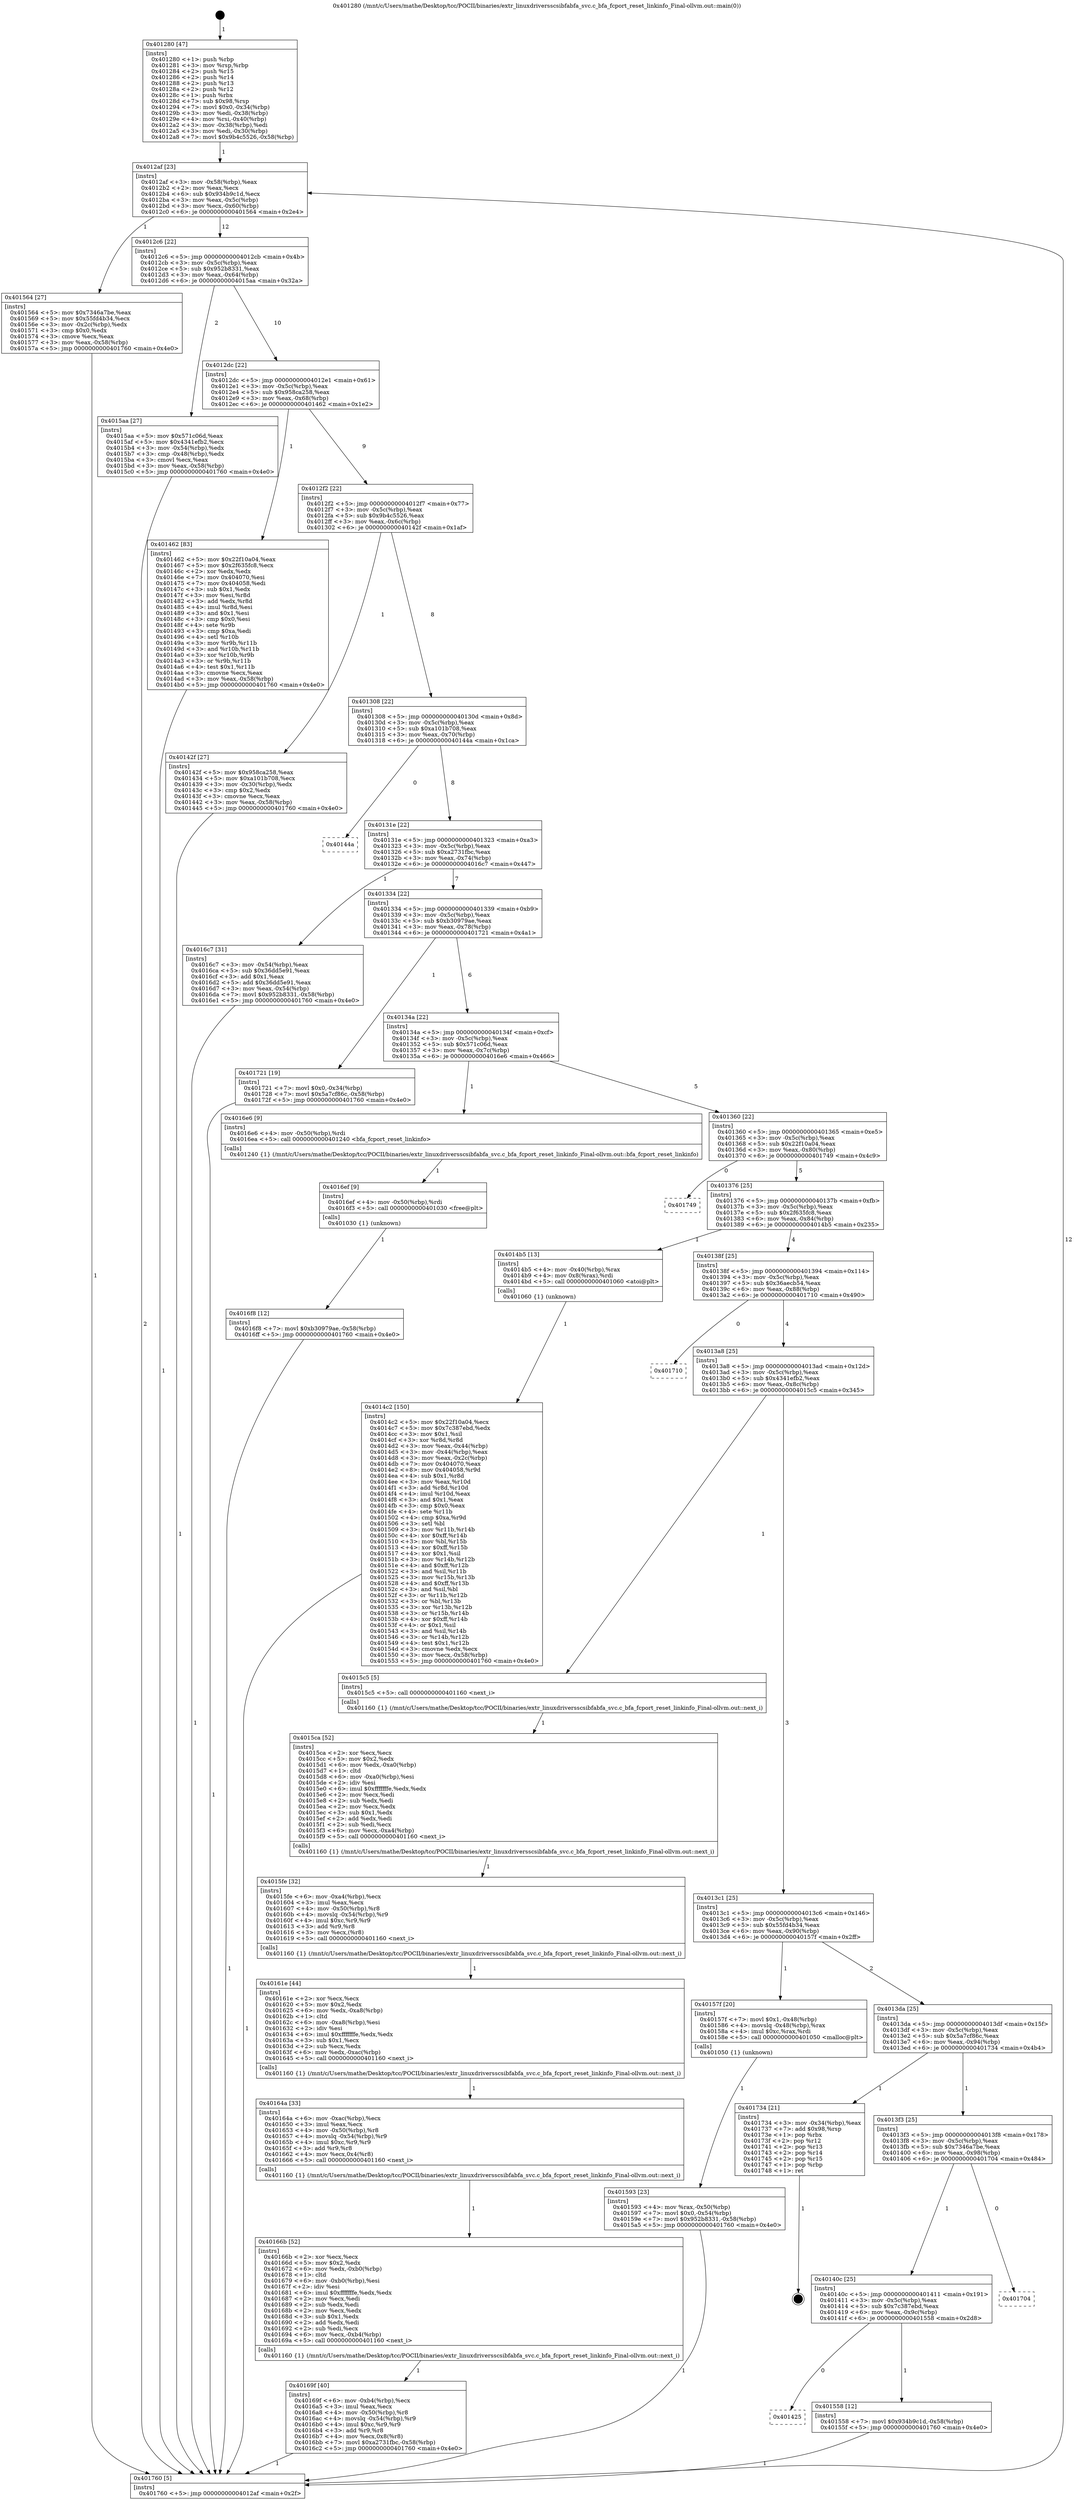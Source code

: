 digraph "0x401280" {
  label = "0x401280 (/mnt/c/Users/mathe/Desktop/tcc/POCII/binaries/extr_linuxdriversscsibfabfa_svc.c_bfa_fcport_reset_linkinfo_Final-ollvm.out::main(0))"
  labelloc = "t"
  node[shape=record]

  Entry [label="",width=0.3,height=0.3,shape=circle,fillcolor=black,style=filled]
  "0x4012af" [label="{
     0x4012af [23]\l
     | [instrs]\l
     &nbsp;&nbsp;0x4012af \<+3\>: mov -0x58(%rbp),%eax\l
     &nbsp;&nbsp;0x4012b2 \<+2\>: mov %eax,%ecx\l
     &nbsp;&nbsp;0x4012b4 \<+6\>: sub $0x934b9c1d,%ecx\l
     &nbsp;&nbsp;0x4012ba \<+3\>: mov %eax,-0x5c(%rbp)\l
     &nbsp;&nbsp;0x4012bd \<+3\>: mov %ecx,-0x60(%rbp)\l
     &nbsp;&nbsp;0x4012c0 \<+6\>: je 0000000000401564 \<main+0x2e4\>\l
  }"]
  "0x401564" [label="{
     0x401564 [27]\l
     | [instrs]\l
     &nbsp;&nbsp;0x401564 \<+5\>: mov $0x7346a7be,%eax\l
     &nbsp;&nbsp;0x401569 \<+5\>: mov $0x55fd4b34,%ecx\l
     &nbsp;&nbsp;0x40156e \<+3\>: mov -0x2c(%rbp),%edx\l
     &nbsp;&nbsp;0x401571 \<+3\>: cmp $0x0,%edx\l
     &nbsp;&nbsp;0x401574 \<+3\>: cmove %ecx,%eax\l
     &nbsp;&nbsp;0x401577 \<+3\>: mov %eax,-0x58(%rbp)\l
     &nbsp;&nbsp;0x40157a \<+5\>: jmp 0000000000401760 \<main+0x4e0\>\l
  }"]
  "0x4012c6" [label="{
     0x4012c6 [22]\l
     | [instrs]\l
     &nbsp;&nbsp;0x4012c6 \<+5\>: jmp 00000000004012cb \<main+0x4b\>\l
     &nbsp;&nbsp;0x4012cb \<+3\>: mov -0x5c(%rbp),%eax\l
     &nbsp;&nbsp;0x4012ce \<+5\>: sub $0x952b8331,%eax\l
     &nbsp;&nbsp;0x4012d3 \<+3\>: mov %eax,-0x64(%rbp)\l
     &nbsp;&nbsp;0x4012d6 \<+6\>: je 00000000004015aa \<main+0x32a\>\l
  }"]
  Exit [label="",width=0.3,height=0.3,shape=circle,fillcolor=black,style=filled,peripheries=2]
  "0x4015aa" [label="{
     0x4015aa [27]\l
     | [instrs]\l
     &nbsp;&nbsp;0x4015aa \<+5\>: mov $0x571c06d,%eax\l
     &nbsp;&nbsp;0x4015af \<+5\>: mov $0x4341efb2,%ecx\l
     &nbsp;&nbsp;0x4015b4 \<+3\>: mov -0x54(%rbp),%edx\l
     &nbsp;&nbsp;0x4015b7 \<+3\>: cmp -0x48(%rbp),%edx\l
     &nbsp;&nbsp;0x4015ba \<+3\>: cmovl %ecx,%eax\l
     &nbsp;&nbsp;0x4015bd \<+3\>: mov %eax,-0x58(%rbp)\l
     &nbsp;&nbsp;0x4015c0 \<+5\>: jmp 0000000000401760 \<main+0x4e0\>\l
  }"]
  "0x4012dc" [label="{
     0x4012dc [22]\l
     | [instrs]\l
     &nbsp;&nbsp;0x4012dc \<+5\>: jmp 00000000004012e1 \<main+0x61\>\l
     &nbsp;&nbsp;0x4012e1 \<+3\>: mov -0x5c(%rbp),%eax\l
     &nbsp;&nbsp;0x4012e4 \<+5\>: sub $0x958ca258,%eax\l
     &nbsp;&nbsp;0x4012e9 \<+3\>: mov %eax,-0x68(%rbp)\l
     &nbsp;&nbsp;0x4012ec \<+6\>: je 0000000000401462 \<main+0x1e2\>\l
  }"]
  "0x4016f8" [label="{
     0x4016f8 [12]\l
     | [instrs]\l
     &nbsp;&nbsp;0x4016f8 \<+7\>: movl $0xb30979ae,-0x58(%rbp)\l
     &nbsp;&nbsp;0x4016ff \<+5\>: jmp 0000000000401760 \<main+0x4e0\>\l
  }"]
  "0x401462" [label="{
     0x401462 [83]\l
     | [instrs]\l
     &nbsp;&nbsp;0x401462 \<+5\>: mov $0x22f10a04,%eax\l
     &nbsp;&nbsp;0x401467 \<+5\>: mov $0x2f635fc8,%ecx\l
     &nbsp;&nbsp;0x40146c \<+2\>: xor %edx,%edx\l
     &nbsp;&nbsp;0x40146e \<+7\>: mov 0x404070,%esi\l
     &nbsp;&nbsp;0x401475 \<+7\>: mov 0x404058,%edi\l
     &nbsp;&nbsp;0x40147c \<+3\>: sub $0x1,%edx\l
     &nbsp;&nbsp;0x40147f \<+3\>: mov %esi,%r8d\l
     &nbsp;&nbsp;0x401482 \<+3\>: add %edx,%r8d\l
     &nbsp;&nbsp;0x401485 \<+4\>: imul %r8d,%esi\l
     &nbsp;&nbsp;0x401489 \<+3\>: and $0x1,%esi\l
     &nbsp;&nbsp;0x40148c \<+3\>: cmp $0x0,%esi\l
     &nbsp;&nbsp;0x40148f \<+4\>: sete %r9b\l
     &nbsp;&nbsp;0x401493 \<+3\>: cmp $0xa,%edi\l
     &nbsp;&nbsp;0x401496 \<+4\>: setl %r10b\l
     &nbsp;&nbsp;0x40149a \<+3\>: mov %r9b,%r11b\l
     &nbsp;&nbsp;0x40149d \<+3\>: and %r10b,%r11b\l
     &nbsp;&nbsp;0x4014a0 \<+3\>: xor %r10b,%r9b\l
     &nbsp;&nbsp;0x4014a3 \<+3\>: or %r9b,%r11b\l
     &nbsp;&nbsp;0x4014a6 \<+4\>: test $0x1,%r11b\l
     &nbsp;&nbsp;0x4014aa \<+3\>: cmovne %ecx,%eax\l
     &nbsp;&nbsp;0x4014ad \<+3\>: mov %eax,-0x58(%rbp)\l
     &nbsp;&nbsp;0x4014b0 \<+5\>: jmp 0000000000401760 \<main+0x4e0\>\l
  }"]
  "0x4012f2" [label="{
     0x4012f2 [22]\l
     | [instrs]\l
     &nbsp;&nbsp;0x4012f2 \<+5\>: jmp 00000000004012f7 \<main+0x77\>\l
     &nbsp;&nbsp;0x4012f7 \<+3\>: mov -0x5c(%rbp),%eax\l
     &nbsp;&nbsp;0x4012fa \<+5\>: sub $0x9b4c5526,%eax\l
     &nbsp;&nbsp;0x4012ff \<+3\>: mov %eax,-0x6c(%rbp)\l
     &nbsp;&nbsp;0x401302 \<+6\>: je 000000000040142f \<main+0x1af\>\l
  }"]
  "0x4016ef" [label="{
     0x4016ef [9]\l
     | [instrs]\l
     &nbsp;&nbsp;0x4016ef \<+4\>: mov -0x50(%rbp),%rdi\l
     &nbsp;&nbsp;0x4016f3 \<+5\>: call 0000000000401030 \<free@plt\>\l
     | [calls]\l
     &nbsp;&nbsp;0x401030 \{1\} (unknown)\l
  }"]
  "0x40142f" [label="{
     0x40142f [27]\l
     | [instrs]\l
     &nbsp;&nbsp;0x40142f \<+5\>: mov $0x958ca258,%eax\l
     &nbsp;&nbsp;0x401434 \<+5\>: mov $0xa101b708,%ecx\l
     &nbsp;&nbsp;0x401439 \<+3\>: mov -0x30(%rbp),%edx\l
     &nbsp;&nbsp;0x40143c \<+3\>: cmp $0x2,%edx\l
     &nbsp;&nbsp;0x40143f \<+3\>: cmovne %ecx,%eax\l
     &nbsp;&nbsp;0x401442 \<+3\>: mov %eax,-0x58(%rbp)\l
     &nbsp;&nbsp;0x401445 \<+5\>: jmp 0000000000401760 \<main+0x4e0\>\l
  }"]
  "0x401308" [label="{
     0x401308 [22]\l
     | [instrs]\l
     &nbsp;&nbsp;0x401308 \<+5\>: jmp 000000000040130d \<main+0x8d\>\l
     &nbsp;&nbsp;0x40130d \<+3\>: mov -0x5c(%rbp),%eax\l
     &nbsp;&nbsp;0x401310 \<+5\>: sub $0xa101b708,%eax\l
     &nbsp;&nbsp;0x401315 \<+3\>: mov %eax,-0x70(%rbp)\l
     &nbsp;&nbsp;0x401318 \<+6\>: je 000000000040144a \<main+0x1ca\>\l
  }"]
  "0x401760" [label="{
     0x401760 [5]\l
     | [instrs]\l
     &nbsp;&nbsp;0x401760 \<+5\>: jmp 00000000004012af \<main+0x2f\>\l
  }"]
  "0x401280" [label="{
     0x401280 [47]\l
     | [instrs]\l
     &nbsp;&nbsp;0x401280 \<+1\>: push %rbp\l
     &nbsp;&nbsp;0x401281 \<+3\>: mov %rsp,%rbp\l
     &nbsp;&nbsp;0x401284 \<+2\>: push %r15\l
     &nbsp;&nbsp;0x401286 \<+2\>: push %r14\l
     &nbsp;&nbsp;0x401288 \<+2\>: push %r13\l
     &nbsp;&nbsp;0x40128a \<+2\>: push %r12\l
     &nbsp;&nbsp;0x40128c \<+1\>: push %rbx\l
     &nbsp;&nbsp;0x40128d \<+7\>: sub $0x98,%rsp\l
     &nbsp;&nbsp;0x401294 \<+7\>: movl $0x0,-0x34(%rbp)\l
     &nbsp;&nbsp;0x40129b \<+3\>: mov %edi,-0x38(%rbp)\l
     &nbsp;&nbsp;0x40129e \<+4\>: mov %rsi,-0x40(%rbp)\l
     &nbsp;&nbsp;0x4012a2 \<+3\>: mov -0x38(%rbp),%edi\l
     &nbsp;&nbsp;0x4012a5 \<+3\>: mov %edi,-0x30(%rbp)\l
     &nbsp;&nbsp;0x4012a8 \<+7\>: movl $0x9b4c5526,-0x58(%rbp)\l
  }"]
  "0x40169f" [label="{
     0x40169f [40]\l
     | [instrs]\l
     &nbsp;&nbsp;0x40169f \<+6\>: mov -0xb4(%rbp),%ecx\l
     &nbsp;&nbsp;0x4016a5 \<+3\>: imul %eax,%ecx\l
     &nbsp;&nbsp;0x4016a8 \<+4\>: mov -0x50(%rbp),%r8\l
     &nbsp;&nbsp;0x4016ac \<+4\>: movslq -0x54(%rbp),%r9\l
     &nbsp;&nbsp;0x4016b0 \<+4\>: imul $0xc,%r9,%r9\l
     &nbsp;&nbsp;0x4016b4 \<+3\>: add %r9,%r8\l
     &nbsp;&nbsp;0x4016b7 \<+4\>: mov %ecx,0x8(%r8)\l
     &nbsp;&nbsp;0x4016bb \<+7\>: movl $0xa2731fbc,-0x58(%rbp)\l
     &nbsp;&nbsp;0x4016c2 \<+5\>: jmp 0000000000401760 \<main+0x4e0\>\l
  }"]
  "0x40144a" [label="{
     0x40144a\l
  }", style=dashed]
  "0x40131e" [label="{
     0x40131e [22]\l
     | [instrs]\l
     &nbsp;&nbsp;0x40131e \<+5\>: jmp 0000000000401323 \<main+0xa3\>\l
     &nbsp;&nbsp;0x401323 \<+3\>: mov -0x5c(%rbp),%eax\l
     &nbsp;&nbsp;0x401326 \<+5\>: sub $0xa2731fbc,%eax\l
     &nbsp;&nbsp;0x40132b \<+3\>: mov %eax,-0x74(%rbp)\l
     &nbsp;&nbsp;0x40132e \<+6\>: je 00000000004016c7 \<main+0x447\>\l
  }"]
  "0x40166b" [label="{
     0x40166b [52]\l
     | [instrs]\l
     &nbsp;&nbsp;0x40166b \<+2\>: xor %ecx,%ecx\l
     &nbsp;&nbsp;0x40166d \<+5\>: mov $0x2,%edx\l
     &nbsp;&nbsp;0x401672 \<+6\>: mov %edx,-0xb0(%rbp)\l
     &nbsp;&nbsp;0x401678 \<+1\>: cltd\l
     &nbsp;&nbsp;0x401679 \<+6\>: mov -0xb0(%rbp),%esi\l
     &nbsp;&nbsp;0x40167f \<+2\>: idiv %esi\l
     &nbsp;&nbsp;0x401681 \<+6\>: imul $0xfffffffe,%edx,%edx\l
     &nbsp;&nbsp;0x401687 \<+2\>: mov %ecx,%edi\l
     &nbsp;&nbsp;0x401689 \<+2\>: sub %edx,%edi\l
     &nbsp;&nbsp;0x40168b \<+2\>: mov %ecx,%edx\l
     &nbsp;&nbsp;0x40168d \<+3\>: sub $0x1,%edx\l
     &nbsp;&nbsp;0x401690 \<+2\>: add %edx,%edi\l
     &nbsp;&nbsp;0x401692 \<+2\>: sub %edi,%ecx\l
     &nbsp;&nbsp;0x401694 \<+6\>: mov %ecx,-0xb4(%rbp)\l
     &nbsp;&nbsp;0x40169a \<+5\>: call 0000000000401160 \<next_i\>\l
     | [calls]\l
     &nbsp;&nbsp;0x401160 \{1\} (/mnt/c/Users/mathe/Desktop/tcc/POCII/binaries/extr_linuxdriversscsibfabfa_svc.c_bfa_fcport_reset_linkinfo_Final-ollvm.out::next_i)\l
  }"]
  "0x4016c7" [label="{
     0x4016c7 [31]\l
     | [instrs]\l
     &nbsp;&nbsp;0x4016c7 \<+3\>: mov -0x54(%rbp),%eax\l
     &nbsp;&nbsp;0x4016ca \<+5\>: sub $0x36dd5e91,%eax\l
     &nbsp;&nbsp;0x4016cf \<+3\>: add $0x1,%eax\l
     &nbsp;&nbsp;0x4016d2 \<+5\>: add $0x36dd5e91,%eax\l
     &nbsp;&nbsp;0x4016d7 \<+3\>: mov %eax,-0x54(%rbp)\l
     &nbsp;&nbsp;0x4016da \<+7\>: movl $0x952b8331,-0x58(%rbp)\l
     &nbsp;&nbsp;0x4016e1 \<+5\>: jmp 0000000000401760 \<main+0x4e0\>\l
  }"]
  "0x401334" [label="{
     0x401334 [22]\l
     | [instrs]\l
     &nbsp;&nbsp;0x401334 \<+5\>: jmp 0000000000401339 \<main+0xb9\>\l
     &nbsp;&nbsp;0x401339 \<+3\>: mov -0x5c(%rbp),%eax\l
     &nbsp;&nbsp;0x40133c \<+5\>: sub $0xb30979ae,%eax\l
     &nbsp;&nbsp;0x401341 \<+3\>: mov %eax,-0x78(%rbp)\l
     &nbsp;&nbsp;0x401344 \<+6\>: je 0000000000401721 \<main+0x4a1\>\l
  }"]
  "0x40164a" [label="{
     0x40164a [33]\l
     | [instrs]\l
     &nbsp;&nbsp;0x40164a \<+6\>: mov -0xac(%rbp),%ecx\l
     &nbsp;&nbsp;0x401650 \<+3\>: imul %eax,%ecx\l
     &nbsp;&nbsp;0x401653 \<+4\>: mov -0x50(%rbp),%r8\l
     &nbsp;&nbsp;0x401657 \<+4\>: movslq -0x54(%rbp),%r9\l
     &nbsp;&nbsp;0x40165b \<+4\>: imul $0xc,%r9,%r9\l
     &nbsp;&nbsp;0x40165f \<+3\>: add %r9,%r8\l
     &nbsp;&nbsp;0x401662 \<+4\>: mov %ecx,0x4(%r8)\l
     &nbsp;&nbsp;0x401666 \<+5\>: call 0000000000401160 \<next_i\>\l
     | [calls]\l
     &nbsp;&nbsp;0x401160 \{1\} (/mnt/c/Users/mathe/Desktop/tcc/POCII/binaries/extr_linuxdriversscsibfabfa_svc.c_bfa_fcport_reset_linkinfo_Final-ollvm.out::next_i)\l
  }"]
  "0x401721" [label="{
     0x401721 [19]\l
     | [instrs]\l
     &nbsp;&nbsp;0x401721 \<+7\>: movl $0x0,-0x34(%rbp)\l
     &nbsp;&nbsp;0x401728 \<+7\>: movl $0x5a7cf86c,-0x58(%rbp)\l
     &nbsp;&nbsp;0x40172f \<+5\>: jmp 0000000000401760 \<main+0x4e0\>\l
  }"]
  "0x40134a" [label="{
     0x40134a [22]\l
     | [instrs]\l
     &nbsp;&nbsp;0x40134a \<+5\>: jmp 000000000040134f \<main+0xcf\>\l
     &nbsp;&nbsp;0x40134f \<+3\>: mov -0x5c(%rbp),%eax\l
     &nbsp;&nbsp;0x401352 \<+5\>: sub $0x571c06d,%eax\l
     &nbsp;&nbsp;0x401357 \<+3\>: mov %eax,-0x7c(%rbp)\l
     &nbsp;&nbsp;0x40135a \<+6\>: je 00000000004016e6 \<main+0x466\>\l
  }"]
  "0x40161e" [label="{
     0x40161e [44]\l
     | [instrs]\l
     &nbsp;&nbsp;0x40161e \<+2\>: xor %ecx,%ecx\l
     &nbsp;&nbsp;0x401620 \<+5\>: mov $0x2,%edx\l
     &nbsp;&nbsp;0x401625 \<+6\>: mov %edx,-0xa8(%rbp)\l
     &nbsp;&nbsp;0x40162b \<+1\>: cltd\l
     &nbsp;&nbsp;0x40162c \<+6\>: mov -0xa8(%rbp),%esi\l
     &nbsp;&nbsp;0x401632 \<+2\>: idiv %esi\l
     &nbsp;&nbsp;0x401634 \<+6\>: imul $0xfffffffe,%edx,%edx\l
     &nbsp;&nbsp;0x40163a \<+3\>: sub $0x1,%ecx\l
     &nbsp;&nbsp;0x40163d \<+2\>: sub %ecx,%edx\l
     &nbsp;&nbsp;0x40163f \<+6\>: mov %edx,-0xac(%rbp)\l
     &nbsp;&nbsp;0x401645 \<+5\>: call 0000000000401160 \<next_i\>\l
     | [calls]\l
     &nbsp;&nbsp;0x401160 \{1\} (/mnt/c/Users/mathe/Desktop/tcc/POCII/binaries/extr_linuxdriversscsibfabfa_svc.c_bfa_fcport_reset_linkinfo_Final-ollvm.out::next_i)\l
  }"]
  "0x4016e6" [label="{
     0x4016e6 [9]\l
     | [instrs]\l
     &nbsp;&nbsp;0x4016e6 \<+4\>: mov -0x50(%rbp),%rdi\l
     &nbsp;&nbsp;0x4016ea \<+5\>: call 0000000000401240 \<bfa_fcport_reset_linkinfo\>\l
     | [calls]\l
     &nbsp;&nbsp;0x401240 \{1\} (/mnt/c/Users/mathe/Desktop/tcc/POCII/binaries/extr_linuxdriversscsibfabfa_svc.c_bfa_fcport_reset_linkinfo_Final-ollvm.out::bfa_fcport_reset_linkinfo)\l
  }"]
  "0x401360" [label="{
     0x401360 [22]\l
     | [instrs]\l
     &nbsp;&nbsp;0x401360 \<+5\>: jmp 0000000000401365 \<main+0xe5\>\l
     &nbsp;&nbsp;0x401365 \<+3\>: mov -0x5c(%rbp),%eax\l
     &nbsp;&nbsp;0x401368 \<+5\>: sub $0x22f10a04,%eax\l
     &nbsp;&nbsp;0x40136d \<+3\>: mov %eax,-0x80(%rbp)\l
     &nbsp;&nbsp;0x401370 \<+6\>: je 0000000000401749 \<main+0x4c9\>\l
  }"]
  "0x4015fe" [label="{
     0x4015fe [32]\l
     | [instrs]\l
     &nbsp;&nbsp;0x4015fe \<+6\>: mov -0xa4(%rbp),%ecx\l
     &nbsp;&nbsp;0x401604 \<+3\>: imul %eax,%ecx\l
     &nbsp;&nbsp;0x401607 \<+4\>: mov -0x50(%rbp),%r8\l
     &nbsp;&nbsp;0x40160b \<+4\>: movslq -0x54(%rbp),%r9\l
     &nbsp;&nbsp;0x40160f \<+4\>: imul $0xc,%r9,%r9\l
     &nbsp;&nbsp;0x401613 \<+3\>: add %r9,%r8\l
     &nbsp;&nbsp;0x401616 \<+3\>: mov %ecx,(%r8)\l
     &nbsp;&nbsp;0x401619 \<+5\>: call 0000000000401160 \<next_i\>\l
     | [calls]\l
     &nbsp;&nbsp;0x401160 \{1\} (/mnt/c/Users/mathe/Desktop/tcc/POCII/binaries/extr_linuxdriversscsibfabfa_svc.c_bfa_fcport_reset_linkinfo_Final-ollvm.out::next_i)\l
  }"]
  "0x401749" [label="{
     0x401749\l
  }", style=dashed]
  "0x401376" [label="{
     0x401376 [25]\l
     | [instrs]\l
     &nbsp;&nbsp;0x401376 \<+5\>: jmp 000000000040137b \<main+0xfb\>\l
     &nbsp;&nbsp;0x40137b \<+3\>: mov -0x5c(%rbp),%eax\l
     &nbsp;&nbsp;0x40137e \<+5\>: sub $0x2f635fc8,%eax\l
     &nbsp;&nbsp;0x401383 \<+6\>: mov %eax,-0x84(%rbp)\l
     &nbsp;&nbsp;0x401389 \<+6\>: je 00000000004014b5 \<main+0x235\>\l
  }"]
  "0x4015ca" [label="{
     0x4015ca [52]\l
     | [instrs]\l
     &nbsp;&nbsp;0x4015ca \<+2\>: xor %ecx,%ecx\l
     &nbsp;&nbsp;0x4015cc \<+5\>: mov $0x2,%edx\l
     &nbsp;&nbsp;0x4015d1 \<+6\>: mov %edx,-0xa0(%rbp)\l
     &nbsp;&nbsp;0x4015d7 \<+1\>: cltd\l
     &nbsp;&nbsp;0x4015d8 \<+6\>: mov -0xa0(%rbp),%esi\l
     &nbsp;&nbsp;0x4015de \<+2\>: idiv %esi\l
     &nbsp;&nbsp;0x4015e0 \<+6\>: imul $0xfffffffe,%edx,%edx\l
     &nbsp;&nbsp;0x4015e6 \<+2\>: mov %ecx,%edi\l
     &nbsp;&nbsp;0x4015e8 \<+2\>: sub %edx,%edi\l
     &nbsp;&nbsp;0x4015ea \<+2\>: mov %ecx,%edx\l
     &nbsp;&nbsp;0x4015ec \<+3\>: sub $0x1,%edx\l
     &nbsp;&nbsp;0x4015ef \<+2\>: add %edx,%edi\l
     &nbsp;&nbsp;0x4015f1 \<+2\>: sub %edi,%ecx\l
     &nbsp;&nbsp;0x4015f3 \<+6\>: mov %ecx,-0xa4(%rbp)\l
     &nbsp;&nbsp;0x4015f9 \<+5\>: call 0000000000401160 \<next_i\>\l
     | [calls]\l
     &nbsp;&nbsp;0x401160 \{1\} (/mnt/c/Users/mathe/Desktop/tcc/POCII/binaries/extr_linuxdriversscsibfabfa_svc.c_bfa_fcport_reset_linkinfo_Final-ollvm.out::next_i)\l
  }"]
  "0x4014b5" [label="{
     0x4014b5 [13]\l
     | [instrs]\l
     &nbsp;&nbsp;0x4014b5 \<+4\>: mov -0x40(%rbp),%rax\l
     &nbsp;&nbsp;0x4014b9 \<+4\>: mov 0x8(%rax),%rdi\l
     &nbsp;&nbsp;0x4014bd \<+5\>: call 0000000000401060 \<atoi@plt\>\l
     | [calls]\l
     &nbsp;&nbsp;0x401060 \{1\} (unknown)\l
  }"]
  "0x40138f" [label="{
     0x40138f [25]\l
     | [instrs]\l
     &nbsp;&nbsp;0x40138f \<+5\>: jmp 0000000000401394 \<main+0x114\>\l
     &nbsp;&nbsp;0x401394 \<+3\>: mov -0x5c(%rbp),%eax\l
     &nbsp;&nbsp;0x401397 \<+5\>: sub $0x36aecb54,%eax\l
     &nbsp;&nbsp;0x40139c \<+6\>: mov %eax,-0x88(%rbp)\l
     &nbsp;&nbsp;0x4013a2 \<+6\>: je 0000000000401710 \<main+0x490\>\l
  }"]
  "0x4014c2" [label="{
     0x4014c2 [150]\l
     | [instrs]\l
     &nbsp;&nbsp;0x4014c2 \<+5\>: mov $0x22f10a04,%ecx\l
     &nbsp;&nbsp;0x4014c7 \<+5\>: mov $0x7c387ebd,%edx\l
     &nbsp;&nbsp;0x4014cc \<+3\>: mov $0x1,%sil\l
     &nbsp;&nbsp;0x4014cf \<+3\>: xor %r8d,%r8d\l
     &nbsp;&nbsp;0x4014d2 \<+3\>: mov %eax,-0x44(%rbp)\l
     &nbsp;&nbsp;0x4014d5 \<+3\>: mov -0x44(%rbp),%eax\l
     &nbsp;&nbsp;0x4014d8 \<+3\>: mov %eax,-0x2c(%rbp)\l
     &nbsp;&nbsp;0x4014db \<+7\>: mov 0x404070,%eax\l
     &nbsp;&nbsp;0x4014e2 \<+8\>: mov 0x404058,%r9d\l
     &nbsp;&nbsp;0x4014ea \<+4\>: sub $0x1,%r8d\l
     &nbsp;&nbsp;0x4014ee \<+3\>: mov %eax,%r10d\l
     &nbsp;&nbsp;0x4014f1 \<+3\>: add %r8d,%r10d\l
     &nbsp;&nbsp;0x4014f4 \<+4\>: imul %r10d,%eax\l
     &nbsp;&nbsp;0x4014f8 \<+3\>: and $0x1,%eax\l
     &nbsp;&nbsp;0x4014fb \<+3\>: cmp $0x0,%eax\l
     &nbsp;&nbsp;0x4014fe \<+4\>: sete %r11b\l
     &nbsp;&nbsp;0x401502 \<+4\>: cmp $0xa,%r9d\l
     &nbsp;&nbsp;0x401506 \<+3\>: setl %bl\l
     &nbsp;&nbsp;0x401509 \<+3\>: mov %r11b,%r14b\l
     &nbsp;&nbsp;0x40150c \<+4\>: xor $0xff,%r14b\l
     &nbsp;&nbsp;0x401510 \<+3\>: mov %bl,%r15b\l
     &nbsp;&nbsp;0x401513 \<+4\>: xor $0xff,%r15b\l
     &nbsp;&nbsp;0x401517 \<+4\>: xor $0x1,%sil\l
     &nbsp;&nbsp;0x40151b \<+3\>: mov %r14b,%r12b\l
     &nbsp;&nbsp;0x40151e \<+4\>: and $0xff,%r12b\l
     &nbsp;&nbsp;0x401522 \<+3\>: and %sil,%r11b\l
     &nbsp;&nbsp;0x401525 \<+3\>: mov %r15b,%r13b\l
     &nbsp;&nbsp;0x401528 \<+4\>: and $0xff,%r13b\l
     &nbsp;&nbsp;0x40152c \<+3\>: and %sil,%bl\l
     &nbsp;&nbsp;0x40152f \<+3\>: or %r11b,%r12b\l
     &nbsp;&nbsp;0x401532 \<+3\>: or %bl,%r13b\l
     &nbsp;&nbsp;0x401535 \<+3\>: xor %r13b,%r12b\l
     &nbsp;&nbsp;0x401538 \<+3\>: or %r15b,%r14b\l
     &nbsp;&nbsp;0x40153b \<+4\>: xor $0xff,%r14b\l
     &nbsp;&nbsp;0x40153f \<+4\>: or $0x1,%sil\l
     &nbsp;&nbsp;0x401543 \<+3\>: and %sil,%r14b\l
     &nbsp;&nbsp;0x401546 \<+3\>: or %r14b,%r12b\l
     &nbsp;&nbsp;0x401549 \<+4\>: test $0x1,%r12b\l
     &nbsp;&nbsp;0x40154d \<+3\>: cmovne %edx,%ecx\l
     &nbsp;&nbsp;0x401550 \<+3\>: mov %ecx,-0x58(%rbp)\l
     &nbsp;&nbsp;0x401553 \<+5\>: jmp 0000000000401760 \<main+0x4e0\>\l
  }"]
  "0x401593" [label="{
     0x401593 [23]\l
     | [instrs]\l
     &nbsp;&nbsp;0x401593 \<+4\>: mov %rax,-0x50(%rbp)\l
     &nbsp;&nbsp;0x401597 \<+7\>: movl $0x0,-0x54(%rbp)\l
     &nbsp;&nbsp;0x40159e \<+7\>: movl $0x952b8331,-0x58(%rbp)\l
     &nbsp;&nbsp;0x4015a5 \<+5\>: jmp 0000000000401760 \<main+0x4e0\>\l
  }"]
  "0x401710" [label="{
     0x401710\l
  }", style=dashed]
  "0x4013a8" [label="{
     0x4013a8 [25]\l
     | [instrs]\l
     &nbsp;&nbsp;0x4013a8 \<+5\>: jmp 00000000004013ad \<main+0x12d\>\l
     &nbsp;&nbsp;0x4013ad \<+3\>: mov -0x5c(%rbp),%eax\l
     &nbsp;&nbsp;0x4013b0 \<+5\>: sub $0x4341efb2,%eax\l
     &nbsp;&nbsp;0x4013b5 \<+6\>: mov %eax,-0x8c(%rbp)\l
     &nbsp;&nbsp;0x4013bb \<+6\>: je 00000000004015c5 \<main+0x345\>\l
  }"]
  "0x401425" [label="{
     0x401425\l
  }", style=dashed]
  "0x4015c5" [label="{
     0x4015c5 [5]\l
     | [instrs]\l
     &nbsp;&nbsp;0x4015c5 \<+5\>: call 0000000000401160 \<next_i\>\l
     | [calls]\l
     &nbsp;&nbsp;0x401160 \{1\} (/mnt/c/Users/mathe/Desktop/tcc/POCII/binaries/extr_linuxdriversscsibfabfa_svc.c_bfa_fcport_reset_linkinfo_Final-ollvm.out::next_i)\l
  }"]
  "0x4013c1" [label="{
     0x4013c1 [25]\l
     | [instrs]\l
     &nbsp;&nbsp;0x4013c1 \<+5\>: jmp 00000000004013c6 \<main+0x146\>\l
     &nbsp;&nbsp;0x4013c6 \<+3\>: mov -0x5c(%rbp),%eax\l
     &nbsp;&nbsp;0x4013c9 \<+5\>: sub $0x55fd4b34,%eax\l
     &nbsp;&nbsp;0x4013ce \<+6\>: mov %eax,-0x90(%rbp)\l
     &nbsp;&nbsp;0x4013d4 \<+6\>: je 000000000040157f \<main+0x2ff\>\l
  }"]
  "0x401558" [label="{
     0x401558 [12]\l
     | [instrs]\l
     &nbsp;&nbsp;0x401558 \<+7\>: movl $0x934b9c1d,-0x58(%rbp)\l
     &nbsp;&nbsp;0x40155f \<+5\>: jmp 0000000000401760 \<main+0x4e0\>\l
  }"]
  "0x40157f" [label="{
     0x40157f [20]\l
     | [instrs]\l
     &nbsp;&nbsp;0x40157f \<+7\>: movl $0x1,-0x48(%rbp)\l
     &nbsp;&nbsp;0x401586 \<+4\>: movslq -0x48(%rbp),%rax\l
     &nbsp;&nbsp;0x40158a \<+4\>: imul $0xc,%rax,%rdi\l
     &nbsp;&nbsp;0x40158e \<+5\>: call 0000000000401050 \<malloc@plt\>\l
     | [calls]\l
     &nbsp;&nbsp;0x401050 \{1\} (unknown)\l
  }"]
  "0x4013da" [label="{
     0x4013da [25]\l
     | [instrs]\l
     &nbsp;&nbsp;0x4013da \<+5\>: jmp 00000000004013df \<main+0x15f\>\l
     &nbsp;&nbsp;0x4013df \<+3\>: mov -0x5c(%rbp),%eax\l
     &nbsp;&nbsp;0x4013e2 \<+5\>: sub $0x5a7cf86c,%eax\l
     &nbsp;&nbsp;0x4013e7 \<+6\>: mov %eax,-0x94(%rbp)\l
     &nbsp;&nbsp;0x4013ed \<+6\>: je 0000000000401734 \<main+0x4b4\>\l
  }"]
  "0x40140c" [label="{
     0x40140c [25]\l
     | [instrs]\l
     &nbsp;&nbsp;0x40140c \<+5\>: jmp 0000000000401411 \<main+0x191\>\l
     &nbsp;&nbsp;0x401411 \<+3\>: mov -0x5c(%rbp),%eax\l
     &nbsp;&nbsp;0x401414 \<+5\>: sub $0x7c387ebd,%eax\l
     &nbsp;&nbsp;0x401419 \<+6\>: mov %eax,-0x9c(%rbp)\l
     &nbsp;&nbsp;0x40141f \<+6\>: je 0000000000401558 \<main+0x2d8\>\l
  }"]
  "0x401734" [label="{
     0x401734 [21]\l
     | [instrs]\l
     &nbsp;&nbsp;0x401734 \<+3\>: mov -0x34(%rbp),%eax\l
     &nbsp;&nbsp;0x401737 \<+7\>: add $0x98,%rsp\l
     &nbsp;&nbsp;0x40173e \<+1\>: pop %rbx\l
     &nbsp;&nbsp;0x40173f \<+2\>: pop %r12\l
     &nbsp;&nbsp;0x401741 \<+2\>: pop %r13\l
     &nbsp;&nbsp;0x401743 \<+2\>: pop %r14\l
     &nbsp;&nbsp;0x401745 \<+2\>: pop %r15\l
     &nbsp;&nbsp;0x401747 \<+1\>: pop %rbp\l
     &nbsp;&nbsp;0x401748 \<+1\>: ret\l
  }"]
  "0x4013f3" [label="{
     0x4013f3 [25]\l
     | [instrs]\l
     &nbsp;&nbsp;0x4013f3 \<+5\>: jmp 00000000004013f8 \<main+0x178\>\l
     &nbsp;&nbsp;0x4013f8 \<+3\>: mov -0x5c(%rbp),%eax\l
     &nbsp;&nbsp;0x4013fb \<+5\>: sub $0x7346a7be,%eax\l
     &nbsp;&nbsp;0x401400 \<+6\>: mov %eax,-0x98(%rbp)\l
     &nbsp;&nbsp;0x401406 \<+6\>: je 0000000000401704 \<main+0x484\>\l
  }"]
  "0x401704" [label="{
     0x401704\l
  }", style=dashed]
  Entry -> "0x401280" [label=" 1"]
  "0x4012af" -> "0x401564" [label=" 1"]
  "0x4012af" -> "0x4012c6" [label=" 12"]
  "0x401734" -> Exit [label=" 1"]
  "0x4012c6" -> "0x4015aa" [label=" 2"]
  "0x4012c6" -> "0x4012dc" [label=" 10"]
  "0x401721" -> "0x401760" [label=" 1"]
  "0x4012dc" -> "0x401462" [label=" 1"]
  "0x4012dc" -> "0x4012f2" [label=" 9"]
  "0x4016f8" -> "0x401760" [label=" 1"]
  "0x4012f2" -> "0x40142f" [label=" 1"]
  "0x4012f2" -> "0x401308" [label=" 8"]
  "0x40142f" -> "0x401760" [label=" 1"]
  "0x401280" -> "0x4012af" [label=" 1"]
  "0x401760" -> "0x4012af" [label=" 12"]
  "0x401462" -> "0x401760" [label=" 1"]
  "0x4016ef" -> "0x4016f8" [label=" 1"]
  "0x401308" -> "0x40144a" [label=" 0"]
  "0x401308" -> "0x40131e" [label=" 8"]
  "0x4016e6" -> "0x4016ef" [label=" 1"]
  "0x40131e" -> "0x4016c7" [label=" 1"]
  "0x40131e" -> "0x401334" [label=" 7"]
  "0x4016c7" -> "0x401760" [label=" 1"]
  "0x401334" -> "0x401721" [label=" 1"]
  "0x401334" -> "0x40134a" [label=" 6"]
  "0x40169f" -> "0x401760" [label=" 1"]
  "0x40134a" -> "0x4016e6" [label=" 1"]
  "0x40134a" -> "0x401360" [label=" 5"]
  "0x40166b" -> "0x40169f" [label=" 1"]
  "0x401360" -> "0x401749" [label=" 0"]
  "0x401360" -> "0x401376" [label=" 5"]
  "0x40164a" -> "0x40166b" [label=" 1"]
  "0x401376" -> "0x4014b5" [label=" 1"]
  "0x401376" -> "0x40138f" [label=" 4"]
  "0x4014b5" -> "0x4014c2" [label=" 1"]
  "0x4014c2" -> "0x401760" [label=" 1"]
  "0x40161e" -> "0x40164a" [label=" 1"]
  "0x40138f" -> "0x401710" [label=" 0"]
  "0x40138f" -> "0x4013a8" [label=" 4"]
  "0x4015fe" -> "0x40161e" [label=" 1"]
  "0x4013a8" -> "0x4015c5" [label=" 1"]
  "0x4013a8" -> "0x4013c1" [label=" 3"]
  "0x4015ca" -> "0x4015fe" [label=" 1"]
  "0x4013c1" -> "0x40157f" [label=" 1"]
  "0x4013c1" -> "0x4013da" [label=" 2"]
  "0x4015c5" -> "0x4015ca" [label=" 1"]
  "0x4013da" -> "0x401734" [label=" 1"]
  "0x4013da" -> "0x4013f3" [label=" 1"]
  "0x401593" -> "0x401760" [label=" 1"]
  "0x4013f3" -> "0x401704" [label=" 0"]
  "0x4013f3" -> "0x40140c" [label=" 1"]
  "0x4015aa" -> "0x401760" [label=" 2"]
  "0x40140c" -> "0x401558" [label=" 1"]
  "0x40140c" -> "0x401425" [label=" 0"]
  "0x401558" -> "0x401760" [label=" 1"]
  "0x401564" -> "0x401760" [label=" 1"]
  "0x40157f" -> "0x401593" [label=" 1"]
}
